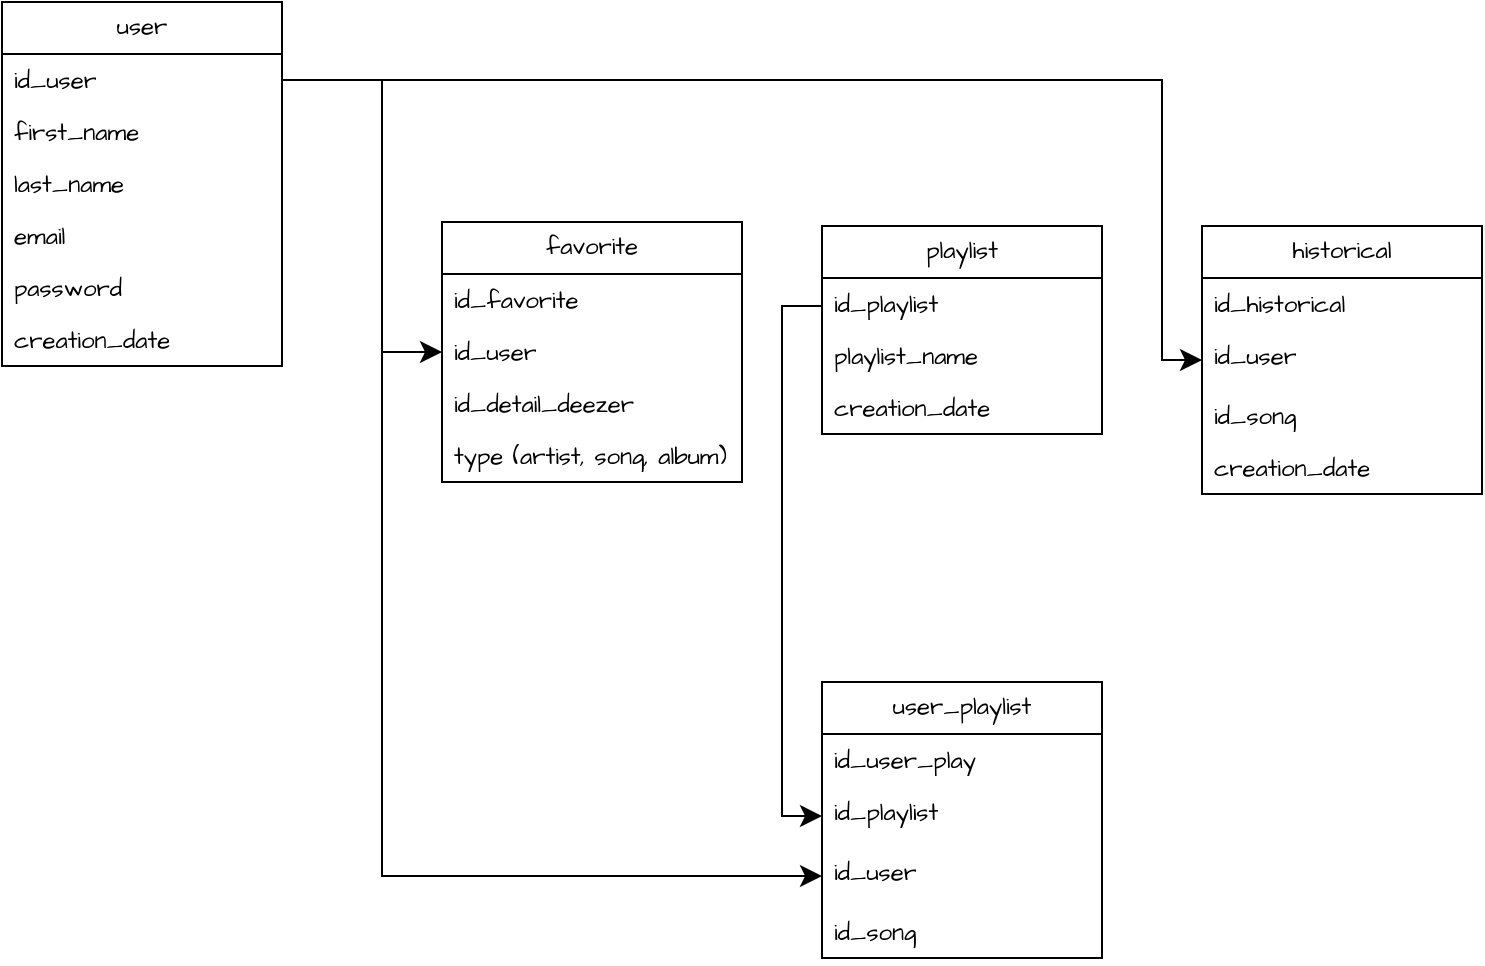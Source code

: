 <mxfile version="24.7.8">
  <diagram name="Page-1" id="bbWWNyy1COOmXdvVKbGf">
    <mxGraphModel dx="1038" dy="513" grid="1" gridSize="10" guides="1" tooltips="1" connect="1" arrows="1" fold="1" page="0" pageScale="1" pageWidth="827" pageHeight="1169" math="0" shadow="0">
      <root>
        <mxCell id="0" />
        <mxCell id="1" parent="0" />
        <mxCell id="qF9qtH_iMJ3qsnn3sMtj-1" value="user" style="swimlane;fontStyle=0;childLayout=stackLayout;horizontal=1;startSize=26;fillColor=none;horizontalStack=0;resizeParent=1;resizeParentMax=0;resizeLast=0;collapsible=1;marginBottom=0;whiteSpace=wrap;html=1;fontFamily=Architects Daughter;fontSource=https%3A%2F%2Ffonts.googleapis.com%2Fcss%3Ffamily%3DArchitects%2BDaughter;" vertex="1" parent="1">
          <mxGeometry x="50" y="30" width="140" height="182" as="geometry" />
        </mxCell>
        <mxCell id="qF9qtH_iMJ3qsnn3sMtj-2" value="id_user" style="text;strokeColor=none;fillColor=none;align=left;verticalAlign=top;spacingLeft=4;spacingRight=4;overflow=hidden;rotatable=0;points=[[0,0.5],[1,0.5]];portConstraint=eastwest;whiteSpace=wrap;html=1;fontFamily=Architects Daughter;fontSource=https%3A%2F%2Ffonts.googleapis.com%2Fcss%3Ffamily%3DArchitects%2BDaughter;" vertex="1" parent="qF9qtH_iMJ3qsnn3sMtj-1">
          <mxGeometry y="26" width="140" height="26" as="geometry" />
        </mxCell>
        <mxCell id="qF9qtH_iMJ3qsnn3sMtj-3" value="first_name" style="text;strokeColor=none;fillColor=none;align=left;verticalAlign=top;spacingLeft=4;spacingRight=4;overflow=hidden;rotatable=0;points=[[0,0.5],[1,0.5]];portConstraint=eastwest;whiteSpace=wrap;html=1;fontFamily=Architects Daughter;fontSource=https%3A%2F%2Ffonts.googleapis.com%2Fcss%3Ffamily%3DArchitects%2BDaughter;" vertex="1" parent="qF9qtH_iMJ3qsnn3sMtj-1">
          <mxGeometry y="52" width="140" height="26" as="geometry" />
        </mxCell>
        <mxCell id="qF9qtH_iMJ3qsnn3sMtj-5" value="last_name" style="text;strokeColor=none;fillColor=none;align=left;verticalAlign=top;spacingLeft=4;spacingRight=4;overflow=hidden;rotatable=0;points=[[0,0.5],[1,0.5]];portConstraint=eastwest;whiteSpace=wrap;html=1;fontFamily=Architects Daughter;fontSource=https%3A%2F%2Ffonts.googleapis.com%2Fcss%3Ffamily%3DArchitects%2BDaughter;" vertex="1" parent="qF9qtH_iMJ3qsnn3sMtj-1">
          <mxGeometry y="78" width="140" height="26" as="geometry" />
        </mxCell>
        <mxCell id="qF9qtH_iMJ3qsnn3sMtj-6" value="email" style="text;strokeColor=none;fillColor=none;align=left;verticalAlign=top;spacingLeft=4;spacingRight=4;overflow=hidden;rotatable=0;points=[[0,0.5],[1,0.5]];portConstraint=eastwest;whiteSpace=wrap;html=1;fontFamily=Architects Daughter;fontSource=https%3A%2F%2Ffonts.googleapis.com%2Fcss%3Ffamily%3DArchitects%2BDaughter;" vertex="1" parent="qF9qtH_iMJ3qsnn3sMtj-1">
          <mxGeometry y="104" width="140" height="26" as="geometry" />
        </mxCell>
        <mxCell id="qF9qtH_iMJ3qsnn3sMtj-4" value="password" style="text;strokeColor=none;fillColor=none;align=left;verticalAlign=top;spacingLeft=4;spacingRight=4;overflow=hidden;rotatable=0;points=[[0,0.5],[1,0.5]];portConstraint=eastwest;whiteSpace=wrap;html=1;fontFamily=Architects Daughter;fontSource=https%3A%2F%2Ffonts.googleapis.com%2Fcss%3Ffamily%3DArchitects%2BDaughter;" vertex="1" parent="qF9qtH_iMJ3qsnn3sMtj-1">
          <mxGeometry y="130" width="140" height="26" as="geometry" />
        </mxCell>
        <mxCell id="qF9qtH_iMJ3qsnn3sMtj-13" value="creation_date" style="text;strokeColor=none;fillColor=none;align=left;verticalAlign=top;spacingLeft=4;spacingRight=4;overflow=hidden;rotatable=0;points=[[0,0.5],[1,0.5]];portConstraint=eastwest;whiteSpace=wrap;html=1;fontFamily=Architects Daughter;fontSource=https%3A%2F%2Ffonts.googleapis.com%2Fcss%3Ffamily%3DArchitects%2BDaughter;" vertex="1" parent="qF9qtH_iMJ3qsnn3sMtj-1">
          <mxGeometry y="156" width="140" height="26" as="geometry" />
        </mxCell>
        <mxCell id="qF9qtH_iMJ3qsnn3sMtj-14" value="favorite" style="swimlane;fontStyle=0;childLayout=stackLayout;horizontal=1;startSize=26;fillColor=none;horizontalStack=0;resizeParent=1;resizeParentMax=0;resizeLast=0;collapsible=1;marginBottom=0;whiteSpace=wrap;html=1;fontFamily=Architects Daughter;fontSource=https%3A%2F%2Ffonts.googleapis.com%2Fcss%3Ffamily%3DArchitects%2BDaughter;" vertex="1" parent="1">
          <mxGeometry x="270" y="140" width="150" height="130" as="geometry" />
        </mxCell>
        <mxCell id="qF9qtH_iMJ3qsnn3sMtj-15" value="id_favorite" style="text;strokeColor=none;fillColor=none;align=left;verticalAlign=top;spacingLeft=4;spacingRight=4;overflow=hidden;rotatable=0;points=[[0,0.5],[1,0.5]];portConstraint=eastwest;whiteSpace=wrap;html=1;fontFamily=Architects Daughter;fontSource=https%3A%2F%2Ffonts.googleapis.com%2Fcss%3Ffamily%3DArchitects%2BDaughter;" vertex="1" parent="qF9qtH_iMJ3qsnn3sMtj-14">
          <mxGeometry y="26" width="150" height="26" as="geometry" />
        </mxCell>
        <mxCell id="qF9qtH_iMJ3qsnn3sMtj-21" value="id_user" style="text;strokeColor=none;fillColor=none;align=left;verticalAlign=top;spacingLeft=4;spacingRight=4;overflow=hidden;rotatable=0;points=[[0,0.5],[1,0.5]];portConstraint=eastwest;whiteSpace=wrap;html=1;fontFamily=Architects Daughter;fontSource=https%3A%2F%2Ffonts.googleapis.com%2Fcss%3Ffamily%3DArchitects%2BDaughter;" vertex="1" parent="qF9qtH_iMJ3qsnn3sMtj-14">
          <mxGeometry y="52" width="150" height="26" as="geometry" />
        </mxCell>
        <mxCell id="qF9qtH_iMJ3qsnn3sMtj-16" value="id_detail_deezer" style="text;strokeColor=none;fillColor=none;align=left;verticalAlign=top;spacingLeft=4;spacingRight=4;overflow=hidden;rotatable=0;points=[[0,0.5],[1,0.5]];portConstraint=eastwest;whiteSpace=wrap;html=1;fontFamily=Architects Daughter;fontSource=https%3A%2F%2Ffonts.googleapis.com%2Fcss%3Ffamily%3DArchitects%2BDaughter;" vertex="1" parent="qF9qtH_iMJ3qsnn3sMtj-14">
          <mxGeometry y="78" width="150" height="26" as="geometry" />
        </mxCell>
        <mxCell id="qF9qtH_iMJ3qsnn3sMtj-18" value="type (artist, song, album)" style="text;strokeColor=none;fillColor=none;align=left;verticalAlign=top;spacingLeft=4;spacingRight=4;overflow=hidden;rotatable=0;points=[[0,0.5],[1,0.5]];portConstraint=eastwest;whiteSpace=wrap;html=1;fontFamily=Architects Daughter;fontSource=https%3A%2F%2Ffonts.googleapis.com%2Fcss%3Ffamily%3DArchitects%2BDaughter;" vertex="1" parent="qF9qtH_iMJ3qsnn3sMtj-14">
          <mxGeometry y="104" width="150" height="26" as="geometry" />
        </mxCell>
        <mxCell id="qF9qtH_iMJ3qsnn3sMtj-22" value="playlist" style="swimlane;fontStyle=0;childLayout=stackLayout;horizontal=1;startSize=26;fillColor=none;horizontalStack=0;resizeParent=1;resizeParentMax=0;resizeLast=0;collapsible=1;marginBottom=0;whiteSpace=wrap;html=1;fontFamily=Architects Daughter;fontSource=https%3A%2F%2Ffonts.googleapis.com%2Fcss%3Ffamily%3DArchitects%2BDaughter;" vertex="1" parent="1">
          <mxGeometry x="460" y="142" width="140" height="104" as="geometry" />
        </mxCell>
        <mxCell id="qF9qtH_iMJ3qsnn3sMtj-23" value="id_playlist" style="text;strokeColor=none;fillColor=none;align=left;verticalAlign=top;spacingLeft=4;spacingRight=4;overflow=hidden;rotatable=0;points=[[0,0.5],[1,0.5]];portConstraint=eastwest;whiteSpace=wrap;html=1;fontFamily=Architects Daughter;fontSource=https%3A%2F%2Ffonts.googleapis.com%2Fcss%3Ffamily%3DArchitects%2BDaughter;" vertex="1" parent="qF9qtH_iMJ3qsnn3sMtj-22">
          <mxGeometry y="26" width="140" height="26" as="geometry" />
        </mxCell>
        <mxCell id="qF9qtH_iMJ3qsnn3sMtj-24" value="playlist_name" style="text;strokeColor=none;fillColor=none;align=left;verticalAlign=top;spacingLeft=4;spacingRight=4;overflow=hidden;rotatable=0;points=[[0,0.5],[1,0.5]];portConstraint=eastwest;whiteSpace=wrap;html=1;fontFamily=Architects Daughter;fontSource=https%3A%2F%2Ffonts.googleapis.com%2Fcss%3Ffamily%3DArchitects%2BDaughter;" vertex="1" parent="qF9qtH_iMJ3qsnn3sMtj-22">
          <mxGeometry y="52" width="140" height="26" as="geometry" />
        </mxCell>
        <mxCell id="qF9qtH_iMJ3qsnn3sMtj-28" value="creation_date" style="text;strokeColor=none;fillColor=none;align=left;verticalAlign=top;spacingLeft=4;spacingRight=4;overflow=hidden;rotatable=0;points=[[0,0.5],[1,0.5]];portConstraint=eastwest;whiteSpace=wrap;html=1;fontFamily=Architects Daughter;fontSource=https%3A%2F%2Ffonts.googleapis.com%2Fcss%3Ffamily%3DArchitects%2BDaughter;" vertex="1" parent="qF9qtH_iMJ3qsnn3sMtj-22">
          <mxGeometry y="78" width="140" height="26" as="geometry" />
        </mxCell>
        <mxCell id="qF9qtH_iMJ3qsnn3sMtj-30" value="historical" style="swimlane;fontStyle=0;childLayout=stackLayout;horizontal=1;startSize=26;fillColor=none;horizontalStack=0;resizeParent=1;resizeParentMax=0;resizeLast=0;collapsible=1;marginBottom=0;whiteSpace=wrap;html=1;fontFamily=Architects Daughter;fontSource=https%3A%2F%2Ffonts.googleapis.com%2Fcss%3Ffamily%3DArchitects%2BDaughter;" vertex="1" parent="1">
          <mxGeometry x="650" y="142" width="140" height="134" as="geometry" />
        </mxCell>
        <mxCell id="qF9qtH_iMJ3qsnn3sMtj-31" value="id_historical" style="text;strokeColor=none;fillColor=none;align=left;verticalAlign=top;spacingLeft=4;spacingRight=4;overflow=hidden;rotatable=0;points=[[0,0.5],[1,0.5]];portConstraint=eastwest;whiteSpace=wrap;html=1;fontFamily=Architects Daughter;fontSource=https%3A%2F%2Ffonts.googleapis.com%2Fcss%3Ffamily%3DArchitects%2BDaughter;" vertex="1" parent="qF9qtH_iMJ3qsnn3sMtj-30">
          <mxGeometry y="26" width="140" height="26" as="geometry" />
        </mxCell>
        <mxCell id="qF9qtH_iMJ3qsnn3sMtj-32" value="id_user" style="text;strokeColor=none;fillColor=none;align=left;verticalAlign=top;spacingLeft=4;spacingRight=4;overflow=hidden;rotatable=0;points=[[0,0.5],[1,0.5]];portConstraint=eastwest;whiteSpace=wrap;html=1;fontFamily=Architects Daughter;fontSource=https%3A%2F%2Ffonts.googleapis.com%2Fcss%3Ffamily%3DArchitects%2BDaughter;" vertex="1" parent="qF9qtH_iMJ3qsnn3sMtj-30">
          <mxGeometry y="52" width="140" height="30" as="geometry" />
        </mxCell>
        <mxCell id="qF9qtH_iMJ3qsnn3sMtj-33" value="id_song" style="text;strokeColor=none;fillColor=none;align=left;verticalAlign=top;spacingLeft=4;spacingRight=4;overflow=hidden;rotatable=0;points=[[0,0.5],[1,0.5]];portConstraint=eastwest;whiteSpace=wrap;html=1;fontFamily=Architects Daughter;fontSource=https%3A%2F%2Ffonts.googleapis.com%2Fcss%3Ffamily%3DArchitects%2BDaughter;" vertex="1" parent="qF9qtH_iMJ3qsnn3sMtj-30">
          <mxGeometry y="82" width="140" height="26" as="geometry" />
        </mxCell>
        <mxCell id="qF9qtH_iMJ3qsnn3sMtj-34" value="creation_date" style="text;strokeColor=none;fillColor=none;align=left;verticalAlign=top;spacingLeft=4;spacingRight=4;overflow=hidden;rotatable=0;points=[[0,0.5],[1,0.5]];portConstraint=eastwest;whiteSpace=wrap;html=1;fontFamily=Architects Daughter;fontSource=https%3A%2F%2Ffonts.googleapis.com%2Fcss%3Ffamily%3DArchitects%2BDaughter;" vertex="1" parent="qF9qtH_iMJ3qsnn3sMtj-30">
          <mxGeometry y="108" width="140" height="26" as="geometry" />
        </mxCell>
        <mxCell id="qF9qtH_iMJ3qsnn3sMtj-35" value="user_playlist" style="swimlane;fontStyle=0;childLayout=stackLayout;horizontal=1;startSize=26;fillColor=none;horizontalStack=0;resizeParent=1;resizeParentMax=0;resizeLast=0;collapsible=1;marginBottom=0;whiteSpace=wrap;html=1;fontFamily=Architects Daughter;fontSource=https%3A%2F%2Ffonts.googleapis.com%2Fcss%3Ffamily%3DArchitects%2BDaughter;" vertex="1" parent="1">
          <mxGeometry x="460" y="370" width="140" height="138" as="geometry" />
        </mxCell>
        <mxCell id="qF9qtH_iMJ3qsnn3sMtj-36" value="id_user_play" style="text;strokeColor=none;fillColor=none;align=left;verticalAlign=top;spacingLeft=4;spacingRight=4;overflow=hidden;rotatable=0;points=[[0,0.5],[1,0.5]];portConstraint=eastwest;whiteSpace=wrap;html=1;fontFamily=Architects Daughter;fontSource=https%3A%2F%2Ffonts.googleapis.com%2Fcss%3Ffamily%3DArchitects%2BDaughter;" vertex="1" parent="qF9qtH_iMJ3qsnn3sMtj-35">
          <mxGeometry y="26" width="140" height="26" as="geometry" />
        </mxCell>
        <mxCell id="qF9qtH_iMJ3qsnn3sMtj-40" value="id_playlist" style="text;strokeColor=none;fillColor=none;align=left;verticalAlign=top;spacingLeft=4;spacingRight=4;overflow=hidden;rotatable=0;points=[[0,0.5],[1,0.5]];portConstraint=eastwest;whiteSpace=wrap;html=1;fontFamily=Architects Daughter;fontSource=https%3A%2F%2Ffonts.googleapis.com%2Fcss%3Ffamily%3DArchitects%2BDaughter;" vertex="1" parent="qF9qtH_iMJ3qsnn3sMtj-35">
          <mxGeometry y="52" width="140" height="30" as="geometry" />
        </mxCell>
        <mxCell id="qF9qtH_iMJ3qsnn3sMtj-37" value="id_user" style="text;strokeColor=none;fillColor=none;align=left;verticalAlign=top;spacingLeft=4;spacingRight=4;overflow=hidden;rotatable=0;points=[[0,0.5],[1,0.5]];portConstraint=eastwest;whiteSpace=wrap;html=1;fontFamily=Architects Daughter;fontSource=https%3A%2F%2Ffonts.googleapis.com%2Fcss%3Ffamily%3DArchitects%2BDaughter;" vertex="1" parent="qF9qtH_iMJ3qsnn3sMtj-35">
          <mxGeometry y="82" width="140" height="30" as="geometry" />
        </mxCell>
        <mxCell id="qF9qtH_iMJ3qsnn3sMtj-38" value="id_song" style="text;strokeColor=none;fillColor=none;align=left;verticalAlign=top;spacingLeft=4;spacingRight=4;overflow=hidden;rotatable=0;points=[[0,0.5],[1,0.5]];portConstraint=eastwest;whiteSpace=wrap;html=1;fontFamily=Architects Daughter;fontSource=https%3A%2F%2Ffonts.googleapis.com%2Fcss%3Ffamily%3DArchitects%2BDaughter;" vertex="1" parent="qF9qtH_iMJ3qsnn3sMtj-35">
          <mxGeometry y="112" width="140" height="26" as="geometry" />
        </mxCell>
        <mxCell id="qF9qtH_iMJ3qsnn3sMtj-43" value="" style="edgeStyle=segmentEdgeStyle;endArrow=classic;html=1;curved=0;rounded=0;endSize=8;startSize=8;fontFamily=Architects Daughter;fontSource=https%3A%2F%2Ffonts.googleapis.com%2Fcss%3Ffamily%3DArchitects%2BDaughter;fontSize=16;sourcePerimeterSpacing=8;targetPerimeterSpacing=8;exitX=1;exitY=0.5;exitDx=0;exitDy=0;entryX=0;entryY=0.5;entryDx=0;entryDy=0;" edge="1" parent="1" source="qF9qtH_iMJ3qsnn3sMtj-2" target="qF9qtH_iMJ3qsnn3sMtj-21">
          <mxGeometry width="50" height="50" relative="1" as="geometry">
            <mxPoint x="360" y="310" as="sourcePoint" />
            <mxPoint x="410" y="260" as="targetPoint" />
            <Array as="points">
              <mxPoint x="240" y="69" />
              <mxPoint x="240" y="205" />
            </Array>
          </mxGeometry>
        </mxCell>
        <mxCell id="qF9qtH_iMJ3qsnn3sMtj-44" value="" style="edgeStyle=segmentEdgeStyle;endArrow=classic;html=1;curved=0;rounded=0;endSize=8;startSize=8;fontFamily=Architects Daughter;fontSource=https%3A%2F%2Ffonts.googleapis.com%2Fcss%3Ffamily%3DArchitects%2BDaughter;fontSize=16;sourcePerimeterSpacing=8;targetPerimeterSpacing=8;exitX=1;exitY=0.5;exitDx=0;exitDy=0;entryX=0;entryY=0.5;entryDx=0;entryDy=0;" edge="1" parent="1" source="qF9qtH_iMJ3qsnn3sMtj-2" target="qF9qtH_iMJ3qsnn3sMtj-32">
          <mxGeometry width="50" height="50" relative="1" as="geometry">
            <mxPoint x="360" y="310" as="sourcePoint" />
            <mxPoint x="410" y="260" as="targetPoint" />
            <Array as="points">
              <mxPoint x="630" y="69" />
              <mxPoint x="630" y="209" />
            </Array>
          </mxGeometry>
        </mxCell>
        <mxCell id="qF9qtH_iMJ3qsnn3sMtj-47" value="" style="edgeStyle=segmentEdgeStyle;endArrow=classic;html=1;curved=0;rounded=0;endSize=8;startSize=8;fontFamily=Architects Daughter;fontSource=https%3A%2F%2Ffonts.googleapis.com%2Fcss%3Ffamily%3DArchitects%2BDaughter;fontSize=16;sourcePerimeterSpacing=8;targetPerimeterSpacing=8;exitX=0;exitY=0.5;exitDx=0;exitDy=0;entryX=0;entryY=0.5;entryDx=0;entryDy=0;" edge="1" parent="1" source="qF9qtH_iMJ3qsnn3sMtj-23" target="qF9qtH_iMJ3qsnn3sMtj-40">
          <mxGeometry width="50" height="50" relative="1" as="geometry">
            <mxPoint x="360" y="340" as="sourcePoint" />
            <mxPoint x="410" y="290" as="targetPoint" />
            <Array as="points">
              <mxPoint x="440" y="182" />
              <mxPoint x="440" y="437" />
            </Array>
          </mxGeometry>
        </mxCell>
        <mxCell id="qF9qtH_iMJ3qsnn3sMtj-48" value="" style="edgeStyle=segmentEdgeStyle;endArrow=classic;html=1;curved=0;rounded=0;endSize=8;startSize=8;fontFamily=Architects Daughter;fontSource=https%3A%2F%2Ffonts.googleapis.com%2Fcss%3Ffamily%3DArchitects%2BDaughter;fontSize=16;sourcePerimeterSpacing=8;targetPerimeterSpacing=8;exitX=1;exitY=0.5;exitDx=0;exitDy=0;entryX=0;entryY=0.5;entryDx=0;entryDy=0;" edge="1" parent="1" source="qF9qtH_iMJ3qsnn3sMtj-2" target="qF9qtH_iMJ3qsnn3sMtj-37">
          <mxGeometry width="50" height="50" relative="1" as="geometry">
            <mxPoint x="360" y="340" as="sourcePoint" />
            <mxPoint x="410" y="290" as="targetPoint" />
            <Array as="points">
              <mxPoint x="240" y="69" />
              <mxPoint x="240" y="467" />
            </Array>
          </mxGeometry>
        </mxCell>
      </root>
    </mxGraphModel>
  </diagram>
</mxfile>

